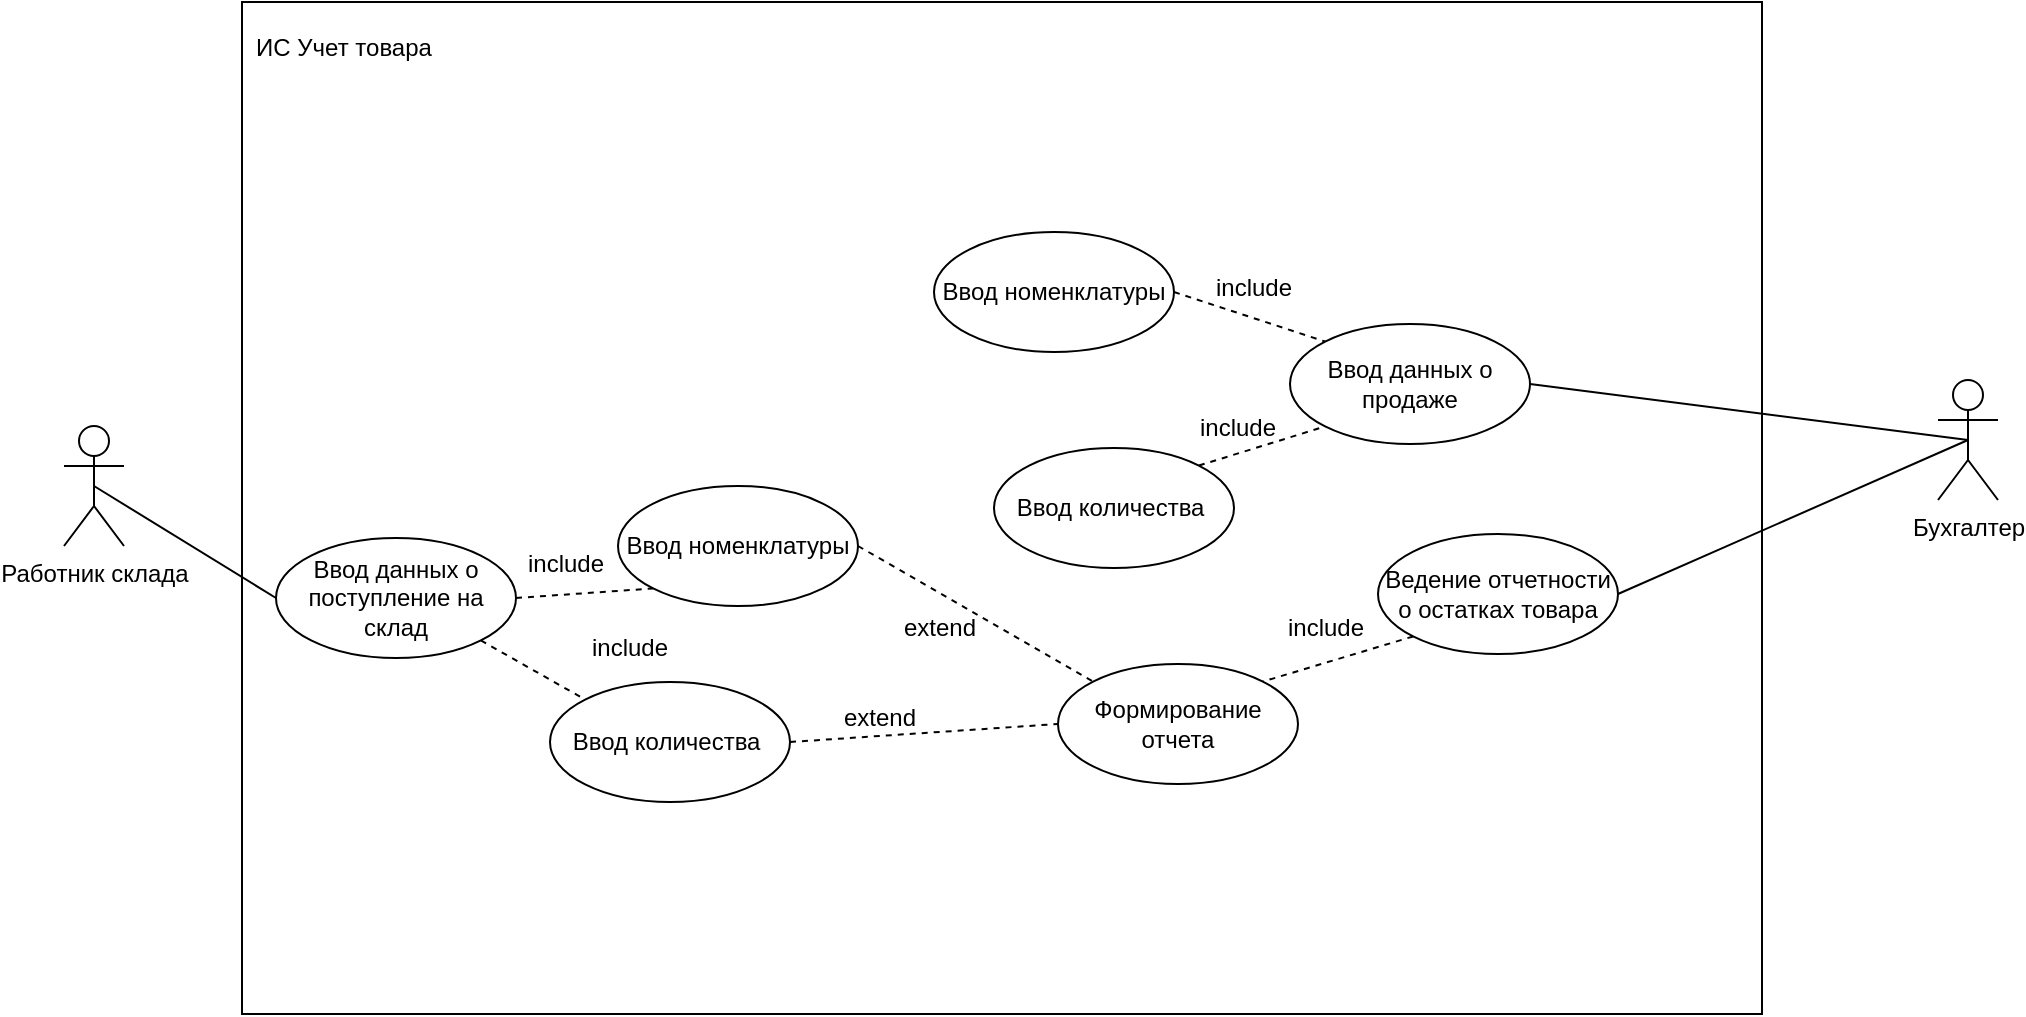 <mxfile version="24.7.16">
  <diagram name="Страница — 1" id="4PMwJfuNJINCbgvC3-bv">
    <mxGraphModel dx="1786" dy="801" grid="0" gridSize="10" guides="1" tooltips="1" connect="1" arrows="1" fold="1" page="0" pageScale="1" pageWidth="827" pageHeight="1169" math="0" shadow="0">
      <root>
        <mxCell id="0" />
        <mxCell id="1" parent="0" />
        <mxCell id="x0k5gH0Nw8ffxxPFSG0G-2" value="" style="rounded=0;whiteSpace=wrap;html=1;" parent="1" vertex="1">
          <mxGeometry x="30" y="169" width="760" height="506" as="geometry" />
        </mxCell>
        <mxCell id="x0k5gH0Nw8ffxxPFSG0G-1" value="Работник склада" style="shape=umlActor;verticalLabelPosition=bottom;verticalAlign=top;html=1;outlineConnect=0;" parent="1" vertex="1">
          <mxGeometry x="-59" y="381" width="30" height="60" as="geometry" />
        </mxCell>
        <mxCell id="x0k5gH0Nw8ffxxPFSG0G-3" value="Бухгалтер&lt;div&gt;&lt;br&gt;&lt;/div&gt;" style="shape=umlActor;verticalLabelPosition=bottom;verticalAlign=top;html=1;outlineConnect=0;" parent="1" vertex="1">
          <mxGeometry x="878" y="358" width="30" height="60" as="geometry" />
        </mxCell>
        <mxCell id="x0k5gH0Nw8ffxxPFSG0G-4" value="ИС Учет товара" style="text;html=1;align=center;verticalAlign=middle;whiteSpace=wrap;rounded=0;" parent="1" vertex="1">
          <mxGeometry x="26" y="177" width="110" height="30" as="geometry" />
        </mxCell>
        <mxCell id="x0k5gH0Nw8ffxxPFSG0G-10" value="Ввод данных о поступление на склад" style="ellipse;whiteSpace=wrap;html=1;" parent="1" vertex="1">
          <mxGeometry x="47" y="437" width="120" height="60" as="geometry" />
        </mxCell>
        <mxCell id="x0k5gH0Nw8ffxxPFSG0G-11" value="" style="endArrow=none;html=1;rounded=0;entryX=0;entryY=0.5;entryDx=0;entryDy=0;exitX=0.5;exitY=0.5;exitDx=0;exitDy=0;exitPerimeter=0;" parent="1" source="x0k5gH0Nw8ffxxPFSG0G-1" target="x0k5gH0Nw8ffxxPFSG0G-10" edge="1">
          <mxGeometry width="50" height="50" relative="1" as="geometry">
            <mxPoint x="155" y="410" as="sourcePoint" />
            <mxPoint x="393" y="196" as="targetPoint" />
          </mxGeometry>
        </mxCell>
        <mxCell id="x0k5gH0Nw8ffxxPFSG0G-12" value="Ввод данных о продаже" style="ellipse;whiteSpace=wrap;html=1;" parent="1" vertex="1">
          <mxGeometry x="554" y="330" width="120" height="60" as="geometry" />
        </mxCell>
        <mxCell id="x0k5gH0Nw8ffxxPFSG0G-13" value="" style="endArrow=none;html=1;rounded=0;entryX=1;entryY=0.5;entryDx=0;entryDy=0;exitX=0.5;exitY=0.5;exitDx=0;exitDy=0;exitPerimeter=0;" parent="1" source="x0k5gH0Nw8ffxxPFSG0G-3" target="x0k5gH0Nw8ffxxPFSG0G-12" edge="1">
          <mxGeometry width="50" height="50" relative="1" as="geometry">
            <mxPoint x="155" y="410" as="sourcePoint" />
            <mxPoint x="240" y="370" as="targetPoint" />
          </mxGeometry>
        </mxCell>
        <mxCell id="x0k5gH0Nw8ffxxPFSG0G-14" value="Ведение отчетности о остатках товара" style="ellipse;whiteSpace=wrap;html=1;" parent="1" vertex="1">
          <mxGeometry x="598" y="435" width="120" height="60" as="geometry" />
        </mxCell>
        <mxCell id="x0k5gH0Nw8ffxxPFSG0G-15" value="" style="endArrow=none;html=1;rounded=0;entryX=1;entryY=0.5;entryDx=0;entryDy=0;exitX=0.5;exitY=0.5;exitDx=0;exitDy=0;exitPerimeter=0;" parent="1" source="x0k5gH0Nw8ffxxPFSG0G-3" target="x0k5gH0Nw8ffxxPFSG0G-14" edge="1">
          <mxGeometry width="50" height="50" relative="1" as="geometry">
            <mxPoint x="665" y="410" as="sourcePoint" />
            <mxPoint x="580" y="370" as="targetPoint" />
          </mxGeometry>
        </mxCell>
        <mxCell id="x0k5gH0Nw8ffxxPFSG0G-16" value="Ввод количества&amp;nbsp;" style="ellipse;whiteSpace=wrap;html=1;" parent="1" vertex="1">
          <mxGeometry x="184" y="509" width="120" height="60" as="geometry" />
        </mxCell>
        <mxCell id="x0k5gH0Nw8ffxxPFSG0G-17" value="Ввод номенклатуры" style="ellipse;whiteSpace=wrap;html=1;" parent="1" vertex="1">
          <mxGeometry x="376" y="284" width="120" height="60" as="geometry" />
        </mxCell>
        <mxCell id="x0k5gH0Nw8ffxxPFSG0G-18" value="Ввод номенклатуры" style="ellipse;whiteSpace=wrap;html=1;" parent="1" vertex="1">
          <mxGeometry x="218" y="411" width="120" height="60" as="geometry" />
        </mxCell>
        <mxCell id="x0k5gH0Nw8ffxxPFSG0G-19" value="Ввод количества&amp;nbsp;" style="ellipse;whiteSpace=wrap;html=1;" parent="1" vertex="1">
          <mxGeometry x="406" y="392" width="120" height="60" as="geometry" />
        </mxCell>
        <mxCell id="x0k5gH0Nw8ffxxPFSG0G-21" value="" style="endArrow=none;dashed=1;html=1;rounded=0;entryX=0;entryY=1;entryDx=0;entryDy=0;exitX=1;exitY=0;exitDx=0;exitDy=0;" parent="1" source="x0k5gH0Nw8ffxxPFSG0G-19" target="x0k5gH0Nw8ffxxPFSG0G-12" edge="1">
          <mxGeometry width="50" height="50" relative="1" as="geometry">
            <mxPoint x="387" y="451" as="sourcePoint" />
            <mxPoint x="437" y="401" as="targetPoint" />
          </mxGeometry>
        </mxCell>
        <mxCell id="x0k5gH0Nw8ffxxPFSG0G-22" value="" style="endArrow=none;dashed=1;html=1;rounded=0;entryX=0;entryY=0;entryDx=0;entryDy=0;exitX=1;exitY=0.5;exitDx=0;exitDy=0;" parent="1" source="x0k5gH0Nw8ffxxPFSG0G-17" target="x0k5gH0Nw8ffxxPFSG0G-12" edge="1">
          <mxGeometry width="50" height="50" relative="1" as="geometry">
            <mxPoint x="518" y="411" as="sourcePoint" />
            <mxPoint x="564" y="370" as="targetPoint" />
          </mxGeometry>
        </mxCell>
        <mxCell id="x0k5gH0Nw8ffxxPFSG0G-23" value="" style="endArrow=none;dashed=1;html=1;rounded=0;entryX=0;entryY=1;entryDx=0;entryDy=0;exitX=1;exitY=0.5;exitDx=0;exitDy=0;" parent="1" source="x0k5gH0Nw8ffxxPFSG0G-10" target="x0k5gH0Nw8ffxxPFSG0G-18" edge="1">
          <mxGeometry width="50" height="50" relative="1" as="geometry">
            <mxPoint x="506" y="324" as="sourcePoint" />
            <mxPoint x="582" y="349" as="targetPoint" />
          </mxGeometry>
        </mxCell>
        <mxCell id="x0k5gH0Nw8ffxxPFSG0G-24" value="" style="endArrow=none;dashed=1;html=1;rounded=0;entryX=0;entryY=0;entryDx=0;entryDy=0;exitX=1;exitY=1;exitDx=0;exitDy=0;" parent="1" source="x0k5gH0Nw8ffxxPFSG0G-10" target="x0k5gH0Nw8ffxxPFSG0G-16" edge="1">
          <mxGeometry width="50" height="50" relative="1" as="geometry">
            <mxPoint x="234" y="504" as="sourcePoint" />
            <mxPoint x="277" y="490" as="targetPoint" />
          </mxGeometry>
        </mxCell>
        <mxCell id="x0k5gH0Nw8ffxxPFSG0G-25" value="include" style="text;html=1;align=center;verticalAlign=middle;whiteSpace=wrap;rounded=0;" parent="1" vertex="1">
          <mxGeometry x="162" y="435" width="60" height="30" as="geometry" />
        </mxCell>
        <mxCell id="x0k5gH0Nw8ffxxPFSG0G-26" value="include" style="text;html=1;align=center;verticalAlign=middle;whiteSpace=wrap;rounded=0;" parent="1" vertex="1">
          <mxGeometry x="194" y="477" width="60" height="30" as="geometry" />
        </mxCell>
        <mxCell id="x0k5gH0Nw8ffxxPFSG0G-27" value="include" style="text;html=1;align=center;verticalAlign=middle;whiteSpace=wrap;rounded=0;" parent="1" vertex="1">
          <mxGeometry x="506" y="297" width="60" height="30" as="geometry" />
        </mxCell>
        <mxCell id="x0k5gH0Nw8ffxxPFSG0G-28" value="include" style="text;html=1;align=center;verticalAlign=middle;whiteSpace=wrap;rounded=0;" parent="1" vertex="1">
          <mxGeometry x="498" y="367" width="60" height="30" as="geometry" />
        </mxCell>
        <mxCell id="x0k5gH0Nw8ffxxPFSG0G-29" value="Формирование отчета" style="ellipse;whiteSpace=wrap;html=1;" parent="1" vertex="1">
          <mxGeometry x="438" y="500" width="120" height="60" as="geometry" />
        </mxCell>
        <mxCell id="x0k5gH0Nw8ffxxPFSG0G-30" value="" style="endArrow=none;dashed=1;html=1;rounded=0;entryX=1;entryY=0;entryDx=0;entryDy=0;exitX=0;exitY=1;exitDx=0;exitDy=0;" parent="1" source="x0k5gH0Nw8ffxxPFSG0G-14" target="x0k5gH0Nw8ffxxPFSG0G-29" edge="1">
          <mxGeometry width="50" height="50" relative="1" as="geometry">
            <mxPoint x="216" y="525" as="sourcePoint" />
            <mxPoint x="274" y="570" as="targetPoint" />
          </mxGeometry>
        </mxCell>
        <mxCell id="x0k5gH0Nw8ffxxPFSG0G-31" value="include" style="text;html=1;align=center;verticalAlign=middle;whiteSpace=wrap;rounded=0;" parent="1" vertex="1">
          <mxGeometry x="542" y="467" width="60" height="30" as="geometry" />
        </mxCell>
        <mxCell id="8ZZqN-6uONYHfhjIX4yS-1" value="" style="endArrow=none;dashed=1;html=1;rounded=0;exitX=1;exitY=0.5;exitDx=0;exitDy=0;entryX=0;entryY=0;entryDx=0;entryDy=0;" parent="1" source="x0k5gH0Nw8ffxxPFSG0G-18" target="x0k5gH0Nw8ffxxPFSG0G-29" edge="1">
          <mxGeometry width="50" height="50" relative="1" as="geometry">
            <mxPoint x="390" y="441" as="sourcePoint" />
            <mxPoint x="440" y="391" as="targetPoint" />
          </mxGeometry>
        </mxCell>
        <mxCell id="8ZZqN-6uONYHfhjIX4yS-2" value="" style="endArrow=none;dashed=1;html=1;rounded=0;exitX=1;exitY=0.5;exitDx=0;exitDy=0;entryX=0;entryY=0.5;entryDx=0;entryDy=0;" parent="1" source="x0k5gH0Nw8ffxxPFSG0G-16" target="x0k5gH0Nw8ffxxPFSG0G-29" edge="1">
          <mxGeometry width="50" height="50" relative="1" as="geometry">
            <mxPoint x="348" y="451" as="sourcePoint" />
            <mxPoint x="466" y="519" as="targetPoint" />
          </mxGeometry>
        </mxCell>
        <mxCell id="8ZZqN-6uONYHfhjIX4yS-3" value="extend" style="text;html=1;align=center;verticalAlign=middle;whiteSpace=wrap;rounded=0;" parent="1" vertex="1">
          <mxGeometry x="319" y="512" width="60" height="30" as="geometry" />
        </mxCell>
        <mxCell id="8ZZqN-6uONYHfhjIX4yS-4" value="extend" style="text;html=1;align=center;verticalAlign=middle;whiteSpace=wrap;rounded=0;" parent="1" vertex="1">
          <mxGeometry x="349" y="467" width="60" height="30" as="geometry" />
        </mxCell>
      </root>
    </mxGraphModel>
  </diagram>
</mxfile>
